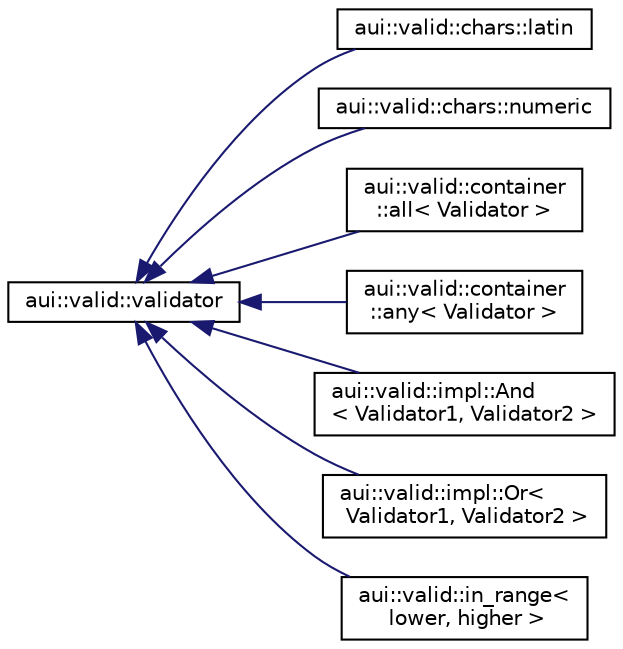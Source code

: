 digraph "Graphical Class Hierarchy"
{
 // LATEX_PDF_SIZE
  edge [fontname="Helvetica",fontsize="10",labelfontname="Helvetica",labelfontsize="10"];
  node [fontname="Helvetica",fontsize="10",shape=record];
  rankdir="LR";
  Node0 [label="aui::valid::validator",height=0.2,width=0.4,color="black", fillcolor="white", style="filled",URL="$structaui_1_1valid_1_1validator.html",tooltip=" "];
  Node0 -> Node1 [dir="back",color="midnightblue",fontsize="10",style="solid",fontname="Helvetica"];
  Node1 [label="aui::valid::chars::latin",height=0.2,width=0.4,color="black", fillcolor="white", style="filled",URL="$structaui_1_1valid_1_1chars_1_1latin.html",tooltip=" "];
  Node0 -> Node2 [dir="back",color="midnightblue",fontsize="10",style="solid",fontname="Helvetica"];
  Node2 [label="aui::valid::chars::numeric",height=0.2,width=0.4,color="black", fillcolor="white", style="filled",URL="$structaui_1_1valid_1_1chars_1_1numeric.html",tooltip=" "];
  Node0 -> Node3 [dir="back",color="midnightblue",fontsize="10",style="solid",fontname="Helvetica"];
  Node3 [label="aui::valid::container\l::all\< Validator \>",height=0.2,width=0.4,color="black", fillcolor="white", style="filled",URL="$structaui_1_1valid_1_1container_1_1all.html",tooltip=" "];
  Node0 -> Node4 [dir="back",color="midnightblue",fontsize="10",style="solid",fontname="Helvetica"];
  Node4 [label="aui::valid::container\l::any\< Validator \>",height=0.2,width=0.4,color="black", fillcolor="white", style="filled",URL="$structaui_1_1valid_1_1container_1_1any.html",tooltip=" "];
  Node0 -> Node5 [dir="back",color="midnightblue",fontsize="10",style="solid",fontname="Helvetica"];
  Node5 [label="aui::valid::impl::And\l\< Validator1, Validator2 \>",height=0.2,width=0.4,color="black", fillcolor="white", style="filled",URL="$structaui_1_1valid_1_1impl_1_1And.html",tooltip=" "];
  Node0 -> Node6 [dir="back",color="midnightblue",fontsize="10",style="solid",fontname="Helvetica"];
  Node6 [label="aui::valid::impl::Or\<\l Validator1, Validator2 \>",height=0.2,width=0.4,color="black", fillcolor="white", style="filled",URL="$structaui_1_1valid_1_1impl_1_1Or.html",tooltip=" "];
  Node0 -> Node7 [dir="back",color="midnightblue",fontsize="10",style="solid",fontname="Helvetica"];
  Node7 [label="aui::valid::in_range\<\l lower, higher \>",height=0.2,width=0.4,color="black", fillcolor="white", style="filled",URL="$structaui_1_1valid_1_1in__range.html",tooltip=" "];
}
